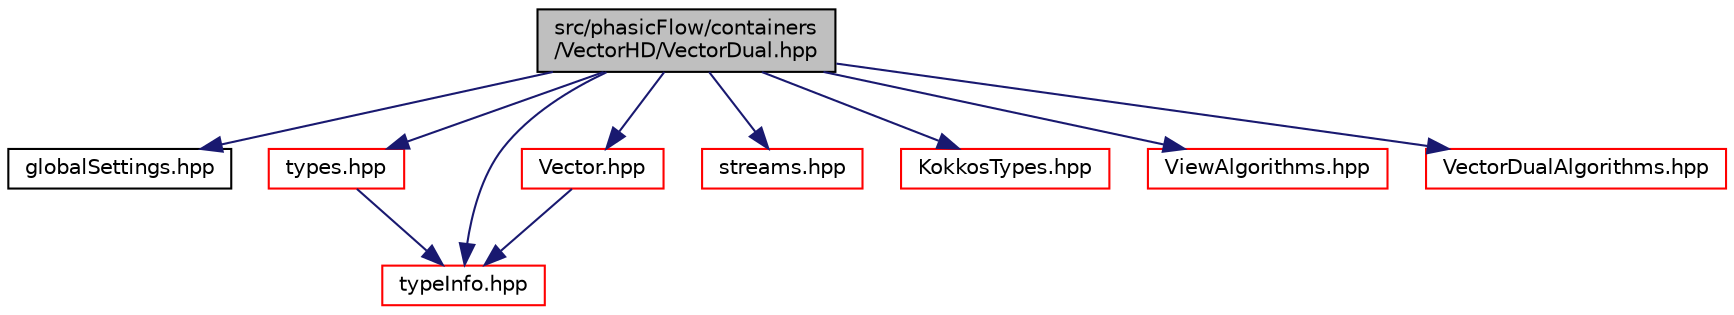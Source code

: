 digraph "src/phasicFlow/containers/VectorHD/VectorDual.hpp"
{
 // LATEX_PDF_SIZE
  edge [fontname="Helvetica",fontsize="10",labelfontname="Helvetica",labelfontsize="10"];
  node [fontname="Helvetica",fontsize="10",shape=record];
  Node1 [label="src/phasicFlow/containers\l/VectorHD/VectorDual.hpp",height=0.2,width=0.4,color="black", fillcolor="grey75", style="filled", fontcolor="black",tooltip=" "];
  Node1 -> Node2 [color="midnightblue",fontsize="10",style="solid",fontname="Helvetica"];
  Node2 [label="globalSettings.hpp",height=0.2,width=0.4,color="black", fillcolor="white", style="filled",URL="$globalSettings_8hpp.html",tooltip=" "];
  Node1 -> Node3 [color="midnightblue",fontsize="10",style="solid",fontname="Helvetica"];
  Node3 [label="types.hpp",height=0.2,width=0.4,color="red", fillcolor="white", style="filled",URL="$types_8hpp.html",tooltip=" "];
  Node3 -> Node16 [color="midnightblue",fontsize="10",style="solid",fontname="Helvetica"];
  Node16 [label="typeInfo.hpp",height=0.2,width=0.4,color="red", fillcolor="white", style="filled",URL="$typeInfo_8hpp.html",tooltip=" "];
  Node1 -> Node16 [color="midnightblue",fontsize="10",style="solid",fontname="Helvetica"];
  Node1 -> Node36 [color="midnightblue",fontsize="10",style="solid",fontname="Helvetica"];
  Node36 [label="Vector.hpp",height=0.2,width=0.4,color="red", fillcolor="white", style="filled",URL="$Vector_8hpp.html",tooltip=" "];
  Node36 -> Node16 [color="midnightblue",fontsize="10",style="solid",fontname="Helvetica"];
  Node1 -> Node59 [color="midnightblue",fontsize="10",style="solid",fontname="Helvetica"];
  Node59 [label="streams.hpp",height=0.2,width=0.4,color="red", fillcolor="white", style="filled",URL="$streams_8hpp.html",tooltip=" "];
  Node1 -> Node77 [color="midnightblue",fontsize="10",style="solid",fontname="Helvetica"];
  Node77 [label="KokkosTypes.hpp",height=0.2,width=0.4,color="red", fillcolor="white", style="filled",URL="$KokkosTypes_8hpp.html",tooltip=" "];
  Node1 -> Node81 [color="midnightblue",fontsize="10",style="solid",fontname="Helvetica"];
  Node81 [label="ViewAlgorithms.hpp",height=0.2,width=0.4,color="red", fillcolor="white", style="filled",URL="$ViewAlgorithms_8hpp.html",tooltip=" "];
  Node1 -> Node86 [color="midnightblue",fontsize="10",style="solid",fontname="Helvetica"];
  Node86 [label="VectorDualAlgorithms.hpp",height=0.2,width=0.4,color="red", fillcolor="white", style="filled",URL="$VectorDualAlgorithms_8hpp.html",tooltip=" "];
}
